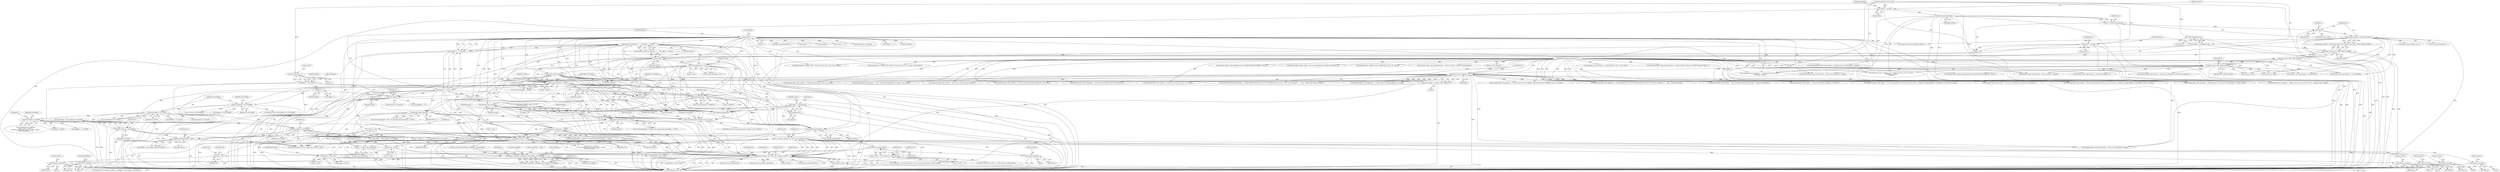 digraph "0_atheme_c597156adc60a45b5f827793cd420945f47bc03b_1@API" {
"1000672" [label="(Call,ca = chanacs_open(mc, mt, NULL, true, entity(si->smu)))"];
"1000674" [label="(Call,chanacs_open(mc, mt, NULL, true, entity(si->smu)))"];
"1000588" [label="(Call,get_template_flags(mc, flagstr))"];
"1000527" [label="(Call,allow_flags(mc, restrictflags))"];
"1000468" [label="(Call,chanacs_source_flags(mc, si))"];
"1000171" [label="(Call,metadata_find(mc, \"private:close:closer\"))"];
"1000159" [label="(Call,!mc)"];
"1000154" [label="(Call,mc = mychan_find(channel))"];
"1000156" [label="(Call,mychan_find(channel))"];
"1000114" [label="(Call,*channel = parv[0])"];
"1000109" [label="(MethodParameterIn,char *parv[])"];
"1000177" [label="(Call,has_priv(si, PRIV_CHAN_AUSPEX))"];
"1000107" [label="(MethodParameterIn,sourceinfo_t *si)"];
"1000488" [label="(Call,restrictflags & CA_AKICK)"];
"1000482" [label="(Call,restrictflags & CA_FLAGS)"];
"1000472" [label="(Call,restrictflags & CA_FOUNDER)"];
"1000466" [label="(Call,restrictflags = chanacs_source_flags(mc, si))"];
"1000533" [label="(Call,allow_flags(mc, restrictflags))"];
"1000367" [label="(Call,!flagstr)"];
"1000127" [label="(Call,*flagstr = parv[2])"];
"1000332" [label="(Call,flagstr = strchr(parv[2], ' '))"];
"1000334" [label="(Call,strchr(parv[2], ' '))"];
"1000200" [label="(Call,flagstr == NULL)"];
"1000343" [label="(Call,flagstr++)"];
"1000652" [label="(Call,mt = myentity_find_ext(target))"];
"1000654" [label="(Call,myentity_find_ext(target))"];
"1000647" [label="(Call,validhostmask(target))"];
"1000247" [label="(Call,strcasecmp(target, \"CLEAR\"))"];
"1000226" [label="(Call,strcasecmp(target, \"LIST\"))"];
"1000190" [label="(Call,!target)"];
"1000120" [label="(Call,*target = sstrdup(parv[1]))"];
"1000122" [label="(Call,sstrdup(parv[1]))"];
"1000174" [label="(Call,target || !has_priv(si, PRIV_CHAN_AUSPEX))"];
"1000176" [label="(Call,!has_priv(si, PRIV_CHAN_AUSPEX))"];
"1000192" [label="(Call,target && target[0] == '+' && flagstr == NULL)"];
"1000195" [label="(Call,target[0] == '+')"];
"1000194" [label="(Call,target[0] == '+' && flagstr == NULL)"];
"1000230" [label="(Call,myentity_find_ext(target))"];
"1000310" [label="(Call,myentity_find_ext(target))"];
"1000306" [label="(Call,strcasecmp(target, \"MODIFY\"))"];
"1000251" [label="(Call,myentity_find_ext(target))"];
"1000517" [label="(Call,irccasecmp(target, entity(si->smu)->name))"];
"1000498" [label="(Call,irccasecmp(target, entity(si->smu)->name))"];
"1000346" [label="(Call,target = strdup(parv[2]))"];
"1000348" [label="(Call,strdup(parv[2]))"];
"1000309" [label="(Call,myentity_find_ext(target) == NULL)"];
"1000250" [label="(Call,myentity_find_ext(target) == NULL)"];
"1000229" [label="(Call,myentity_find_ext(target) == NULL)"];
"1000492" [label="(Call,si->smu == NULL)"];
"1000355" [label="(Call,!si->smu)"];
"1000679" [label="(Call,entity(si->smu))"];
"1000520" [label="(Call,entity(si->smu))"];
"1000501" [label="(Call,entity(si->smu))"];
"1000755" [label="(Call,chanacs_close(ca))"];
"1000771" [label="(Call,chanacs_close(ca))"];
"1000787" [label="(Call,chanacs_close(ca))"];
"1000840" [label="(Call,chanacs_close(ca))"];
"1000850" [label="(Call,chanacs_is_table_full(ca))"];
"1000844" [label="(Call,ca->level == 0 && chanacs_is_table_full(ca))"];
"1000861" [label="(Call,chanacs_close(ca))"];
"1000864" [label="(Call,req.ca = ca)"];
"1000878" [label="(Call,chanacs_modify(ca, &addflags, &removeflags, restrictflags))"];
"1000877" [label="(Call,!chanacs_modify(ca, &addflags, &removeflags, restrictflags))"];
"1000900" [label="(Call,chanacs_close(ca))"];
"1000913" [label="(Call,chanacs_close(ca))"];
"1000292" [label="(Call,command_success_nodata(si, _(\"Cleared flags in \2%s\2.\"), mc->name))"];
"1000326" [label="(Call,command_fail(si, fault_needmoreparams, _(\"Syntax: FLAGS <#channel> MODIFY [target] <flags>\")))"];
"1000467" [label="(Identifier,restrictflags)"];
"1000717" [label="(Call,mychan_num_founders(mc))"];
"1000128" [label="(Identifier,flagstr)"];
"1000349" [label="(Call,parv[2])"];
"1000862" [label="(Identifier,ca)"];
"1000646" [label="(Call,!validhostmask(target))"];
"1000930" [label="(Call,chanacs_open(mc, NULL, target, true, entity(si->smu)))"];
"1000741" [label="(Call,mychan_num_founders(mc))"];
"1000314" [label="(Call,free(target))"];
"1000311" [label="(Identifier,target)"];
"1000866" [label="(Identifier,req)"];
"1000232" [label="(Identifier,NULL)"];
"1000487" [label="(Call,restrictflags & CA_AKICK ||\n\t\t\t\t\t\tsi->smu == NULL ||\n\t\t\t\t\t\tirccasecmp(target, entity(si->smu)->name) ||\n\t\t\t\t\t\tstrcmp(flagstr, \"-*\"))"];
"1000652" [label="(Call,mt = myentity_find_ext(target))"];
"1000877" [label="(Call,!chanacs_modify(ca, &addflags, &removeflags, restrictflags))"];
"1000498" [label="(Call,irccasecmp(target, entity(si->smu)->name))"];
"1000505" [label="(FieldIdentifier,name)"];
"1000181" [label="(Call,command_fail(si, fault_noprivs, _(\"\2%s\2 is closed.\"), channel))"];
"1000156" [label="(Call,mychan_find(channel))"];
"1000468" [label="(Call,chanacs_source_flags(mc, si))"];
"1000494" [label="(Identifier,si)"];
"1000861" [label="(Call,chanacs_close(ca))"];
"1000747" [label="(Call,command_fail(si, fault_noprivs, _(\"Only %d founders allowed per channel.\"), chansvs.maxfounders))"];
"1000346" [label="(Call,target = strdup(parv[2]))"];
"1000664" [label="(Call,free(target))"];
"1000441" [label="(Call,command_success_string(si, str1, _(\"Flags for \2%s\2 in \2%s\2 are \2%s\2.\"),\n\t\t\t\t\t\ttarget, channel,\n\t\t\t\t\t\tstr1))"];
"1000211" [label="(Call,flags_to_bitmask(target, 0))"];
"1000178" [label="(Identifier,si)"];
"1000678" [label="(Identifier,true)"];
"1000344" [label="(Identifier,flagstr)"];
"1000162" [label="(Call,command_fail(si, fault_nosuch_target, _(\"Channel \2%s\2 is not registered.\"), channel))"];
"1000843" [label="(ControlStructure,if (ca->level == 0 && chanacs_is_table_full(ca)))"];
"1000304" [label="(Call,!strcasecmp(target, \"MODIFY\") && myentity_find_ext(target) == NULL)"];
"1000905" [label="(Identifier,req)"];
"1000470" [label="(Identifier,si)"];
"1000850" [label="(Call,chanacs_is_table_full(ca))"];
"1000982" [label="(Call,command_fail(si, fault_noprivs, _(\"You are not allowed to set \2%s\2 on \2%s\2 in \2%s\2.\"), bitmask_to_flags2(addflags, removeflags), target, mc->name))"];
"1000228" [label="(Literal,\"LIST\")"];
"1000116" [label="(Call,parv[0])"];
"1000195" [label="(Call,target[0] == '+')"];
"1000762" [label="(Block,)"];
"1000154" [label="(Call,mc = mychan_find(channel))"];
"1000115" [label="(Identifier,channel)"];
"1000533" [label="(Call,allow_flags(mc, restrictflags))"];
"1000179" [label="(Identifier,PRIV_CHAN_AUSPEX)"];
"1000176" [label="(Call,!has_priv(si, PRIV_CHAN_AUSPEX))"];
"1000306" [label="(Call,strcasecmp(target, \"MODIFY\"))"];
"1000510" [label="(Call,command_fail(si, fault_noprivs, _(\"You are not authorized to execute this command.\")))"];
"1000170" [label="(Call,metadata_find(mc, \"private:close:closer\") && (target || !has_priv(si, PRIV_CHAN_AUSPEX)))"];
"1000114" [label="(Call,*channel = parv[0])"];
"1000313" [label="(Block,)"];
"1000647" [label="(Call,validhostmask(target))"];
"1001012" [label="(Identifier,addflags)"];
"1000234" [label="(Call,do_list(si, mc, 0))"];
"1000356" [label="(Call,si->smu)"];
"1000395" [label="(Call,chanacs_find_host_literal(mc, target, 0))"];
"1000484" [label="(Identifier,CA_FLAGS)"];
"1000887" [label="(Identifier,si)"];
"1000675" [label="(Identifier,mc)"];
"1000379" [label="(Call,chanacs_source_has_flag(mc, si, CA_ACLVIEW))"];
"1000352" [label="(Block,)"];
"1000123" [label="(Call,parv[1])"];
"1000227" [label="(Identifier,target)"];
"1000685" [label="(Call,ca->level & CA_FOUNDER)"];
"1000772" [label="(Identifier,ca)"];
"1000755" [label="(Call,chanacs_close(ca))"];
"1000922" [label="(Call,command_fail(si, fault_badparams, _(\"You may not set founder status on a hostmask.\")))"];
"1000321" [label="(Call,command_fail(si, fault_needmoreparams, STR_INSUFFICIENT_PARAMS, \"FLAGS\"))"];
"1000247" [label="(Call,strcasecmp(target, \"CLEAR\"))"];
"1000649" [label="(Block,)"];
"1000473" [label="(Identifier,restrictflags)"];
"1000334" [label="(Call,strchr(parv[2], ' '))"];
"1000335" [label="(Call,parv[2])"];
"1000177" [label="(Call,has_priv(si, PRIV_CHAN_AUSPEX))"];
"1000367" [label="(Call,!flagstr)"];
"1000143" [label="(Call,command_fail(si, fault_needmoreparams, STR_INSUFFICIENT_PARAMS, \"FLAGS\"))"];
"1000603" [label="(Call,*target == '-')"];
"1000252" [label="(Identifier,target)"];
"1000215" [label="(Call,do_list(si, mc, flags))"];
"1001036" [label="(Call,logcommand(si, CMDLOG_SET, \"FLAGS: \2%s\2 \2%s\2 \2%s\2\", mc->name, target, flagstr))"];
"1000483" [label="(Identifier,restrictflags)"];
"1000496" [label="(Identifier,NULL)"];
"1000760" [label="(Call,myentity_can_register_channel(mt))"];
"1000653" [label="(Identifier,mt)"];
"1000109" [label="(MethodParameterIn,char *parv[])"];
"1000171" [label="(Call,metadata_find(mc, \"private:close:closer\"))"];
"1000527" [label="(Call,allow_flags(mc, restrictflags))"];
"1000248" [label="(Identifier,target)"];
"1000189" [label="(Call,!target || (target && target[0] == '+' && flagstr == NULL))"];
"1000251" [label="(Call,myentity_find_ext(target))"];
"1000340" [label="(Identifier,flagstr)"];
"1000120" [label="(Call,*target = sstrdup(parv[1]))"];
"1000520" [label="(Call,entity(si->smu))"];
"1000787" [label="(Call,chanacs_close(ca))"];
"1000457" [label="(Call,logcommand(si, CMDLOG_GET, \"FLAGS: \2%s\2 on \2%s\2\", mc->name, target))"];
"1000672" [label="(Call,ca = chanacs_open(mc, mt, NULL, true, entity(si->smu)))"];
"1000309" [label="(Call,myentity_find_ext(target) == NULL)"];
"1000160" [label="(Identifier,mc)"];
"1001052" [label="(Call,free(target))"];
"1000492" [label="(Call,si->smu == NULL)"];
"1000918" [label="(Call,addflags & CA_FOUNDER)"];
"1000200" [label="(Call,flagstr == NULL)"];
"1000488" [label="(Call,restrictflags & CA_AKICK)"];
"1000264" [label="(Call,command_fail(si, fault_noprivs, \"You are not authorized to perform this operation.\"))"];
"1000308" [label="(Literal,\"MODIFY\")"];
"1000245" [label="(Call,!strcasecmp(target, \"CLEAR\") && myentity_find_ext(target) == NULL)"];
"1000375" [label="(Identifier,mc)"];
"1000853" [label="(Call,command_fail(si, fault_toomany, _(\"Channel %s access list is full.\"), mc->name))"];
"1000876" [label="(ControlStructure,if (!chanacs_modify(ca, &addflags, &removeflags, restrictflags)))"];
"1000489" [label="(Identifier,restrictflags)"];
"1000588" [label="(Call,get_template_flags(mc, flagstr))"];
"1000852" [label="(Block,)"];
"1000863" [label="(Return,return;)"];
"1000226" [label="(Call,strcasecmp(target, \"LIST\"))"];
"1000343" [label="(Call,flagstr++)"];
"1000192" [label="(Call,target && target[0] == '+' && flagstr == NULL)"];
"1000231" [label="(Identifier,target)"];
"1000361" [label="(Identifier,si)"];
"1000778" [label="(Block,)"];
"1000607" [label="(Call,*target == '=')"];
"1000405" [label="(Call,myentity_find_ext(target))"];
"1000310" [label="(Call,myentity_find_ext(target))"];
"1000521" [label="(Call,si->smu)"];
"1000854" [label="(Identifier,si)"];
"1000425" [label="(Call,chanacs_find_literal(mc, mt, 0))"];
"1000789" [label="(Return,return;)"];
"1000914" [label="(Identifier,ca)"];
"1000285" [label="(Call,logcommand(si, CMDLOG_DO, \"CLEAR:FLAGS: \2%s\2\", mc->name))"];
"1000677" [label="(Identifier,NULL)"];
"1000648" [label="(Identifier,target)"];
"1000348" [label="(Call,strdup(parv[2]))"];
"1000482" [label="(Call,restrictflags & CA_FLAGS)"];
"1000497" [label="(Call,irccasecmp(target, entity(si->smu)->name) ||\n\t\t\t\t\t\tstrcmp(flagstr, \"-*\"))"];
"1000779" [label="(Call,command_fail(si, fault_toomany, _(\"\2%s\2 cannot take foundership of a channel.\"), mt->name))"];
"1000250" [label="(Call,myentity_find_ext(target) == NULL)"];
"1000721" [label="(Call,command_fail(si, fault_noprivs, _(\"You may not remove the last founder.\")))"];
"1000175" [label="(Identifier,target)"];
"1000224" [label="(Call,!strcasecmp(target, \"LIST\") && myentity_find_ext(target) == NULL)"];
"1000845" [label="(Call,ca->level == 0)"];
"1000901" [label="(Identifier,ca)"];
"1000586" [label="(Call,addflags = get_template_flags(mc, flagstr))"];
"1000771" [label="(Call,chanacs_close(ca))"];
"1000490" [label="(Identifier,CA_AKICK)"];
"1000491" [label="(Call,si->smu == NULL ||\n\t\t\t\t\t\tirccasecmp(target, entity(si->smu)->name) ||\n\t\t\t\t\t\tstrcmp(flagstr, \"-*\"))"];
"1000763" [label="(Call,command_fail(si, fault_toomany, _(\"\2%s\2 has too many channels registered.\"), mt->name))"];
"1000122" [label="(Call,sstrdup(parv[1]))"];
"1000475" [label="(Call,restrictflags = ca_all)"];
"1000813" [label="(Call,addflags != CA_AKICK)"];
"1000366" [label="(ControlStructure,if (!flagstr))"];
"1000360" [label="(Call,command_fail(si, fault_noprivs, _(\"You are not logged in.\")))"];
"1000531" [label="(Call,restrictflags |= allow_flags(mc, restrictflags))"];
"1000517" [label="(Call,irccasecmp(target, entity(si->smu)->name))"];
"1000249" [label="(Literal,\"CLEAR\")"];
"1000840" [label="(Call,chanacs_close(ca))"];
"1000155" [label="(Identifier,mc)"];
"1000157" [label="(Identifier,channel)"];
"1000529" [label="(Identifier,restrictflags)"];
"1000110" [label="(Block,)"];
"1000880" [label="(Call,&addflags)"];
"1000949" [label="(Call,command_fail(si, fault_toomany, _(\"Channel %s access list is full.\"), mc->name))"];
"1000535" [label="(Identifier,restrictflags)"];
"1000190" [label="(Call,!target)"];
"1000474" [label="(Identifier,CA_FOUNDER)"];
"1000305" [label="(Call,!strcasecmp(target, \"MODIFY\"))"];
"1000902" [label="(Return,return;)"];
"1000148" [label="(Call,command_fail(si, fault_needmoreparams, _(\"Syntax: FLAGS <channel> [target] [flags]\")))"];
"1001045" [label="(Call,verbose(mc, \"\2%s\2 set flags \2%s\2 on \2%s\2\", get_source_name(si), flagstr, target))"];
"1000354" [label="(ControlStructure,if (!si->smu))"];
"1000795" [label="(Call,addflags |= CA_FLAGS)"];
"1000230" [label="(Call,myentity_find_ext(target))"];
"1000611" [label="(Call,command_fail(si, fault_badparams, _(\"Usage: FLAGS %s [target] [flags]\"), mc->name))"];
"1000107" [label="(MethodParameterIn,sourceinfo_t *si)"];
"1000567" [label="(Call,command_fail(si, fault_badparams, _(\"No valid flags given, use /%s%s HELP FLAGS for a list\"), ircd->uses_rcommand ? \"\" : \"msg \", chansvs.me->disp))"];
"1000841" [label="(Identifier,ca)"];
"1000127" [label="(Call,*flagstr = parv[2])"];
"1000699" [label="(Call,command_fail(si, fault_noprivs, _(\"You may not remove a founder's +f access.\")))"];
"1000532" [label="(Identifier,restrictflags)"];
"1000885" [label="(Block,)"];
"1000476" [label="(Identifier,restrictflags)"];
"1000655" [label="(Identifier,target)"];
"1000864" [label="(Call,req.ca = ca)"];
"1000773" [label="(Return,return;)"];
"1000679" [label="(Call,entity(si->smu))"];
"1001048" [label="(Call,get_source_name(si))"];
"1000347" [label="(Identifier,target)"];
"1000253" [label="(Identifier,NULL)"];
"1000338" [label="(Literal,' ')"];
"1000507" [label="(Identifier,flagstr)"];
"1000757" [label="(Return,return;)"];
"1000525" [label="(Call,restrictflags = allow_flags(mc, restrictflags))"];
"1000368" [label="(Identifier,flagstr)"];
"1000408" [label="(Call,command_fail(si, fault_nosuch_target, _(\"\2%s\2 is not registered.\"), target))"];
"1000174" [label="(Call,target || !has_priv(si, PRIV_CHAN_AUSPEX))"];
"1001054" [label="(MethodReturn,static void)"];
"1000516" [label="(ControlStructure,if (irccasecmp(target, entity(si->smu)->name)))"];
"1000524" [label="(FieldIdentifier,name)"];
"1000657" [label="(Call,command_fail(si, fault_nosuch_target, _(\"\2%s\2 is not registered.\"), target))"];
"1000259" [label="(Call,chanacs_source_has_flag(mc, si, CA_FOUNDER))"];
"1000158" [label="(ControlStructure,if (!mc))"];
"1000208" [label="(Call,target != NULL)"];
"1000886" [label="(Call,command_fail(si, fault_noprivs, _(\"You are not allowed to set \2%s\2 on \2%s\2 in \2%s\2.\"), bitmask_to_flags2(addflags, removeflags), mt->name, mc->name))"];
"1000865" [label="(Call,req.ca)"];
"1000121" [label="(Identifier,target)"];
"1000384" [label="(Call,command_fail(si, fault_noprivs, _(\"You are not authorized to execute this command.\")))"];
"1000342" [label="(Call,*flagstr++)"];
"1000519" [label="(Call,entity(si->smu)->name)"];
"1000680" [label="(Call,si->smu)"];
"1000756" [label="(Identifier,ca)"];
"1000481" [label="(Call,!(restrictflags & CA_FLAGS))"];
"1000674" [label="(Call,chanacs_open(mc, mt, NULL, true, entity(si->smu)))"];
"1000307" [label="(Identifier,target)"];
"1000913" [label="(Call,chanacs_close(ca))"];
"1000691" [label="(Call,removeflags & CA_FLAGS)"];
"1000196" [label="(Call,target[0])"];
"1000355" [label="(Call,!si->smu)"];
"1000842" [label="(Return,return;)"];
"1000526" [label="(Identifier,restrictflags)"];
"1000500" [label="(Call,entity(si->smu)->name)"];
"1000246" [label="(Call,!strcasecmp(target, \"CLEAR\"))"];
"1000191" [label="(Identifier,target)"];
"1000552" [label="(Call,flags_make_bitmasks(flagstr, &addflags, &removeflags))"];
"1000803" [label="(Call,isuser(mt))"];
"1000194" [label="(Call,target[0] == '+' && flagstr == NULL)"];
"1000900" [label="(Call,chanacs_close(ca))"];
"1000332" [label="(Call,flagstr = strchr(parv[2], ' '))"];
"1000868" [label="(Identifier,ca)"];
"1000225" [label="(Call,!strcasecmp(target, \"LIST\"))"];
"1000518" [label="(Identifier,target)"];
"1000499" [label="(Identifier,target)"];
"1000502" [label="(Call,si->smu)"];
"1000140" [label="(Identifier,parc)"];
"1000851" [label="(Identifier,ca)"];
"1000466" [label="(Call,restrictflags = chanacs_source_flags(mc, si))"];
"1000871" [label="(Identifier,req)"];
"1000471" [label="(ControlStructure,if (restrictflags & CA_FOUNDER))"];
"1000884" [label="(Identifier,restrictflags)"];
"1001029" [label="(Call,command_success_nodata(si, _(\"Flags \2%s\2 were set on \2%s\2 in \2%s\2.\"), flagstr, target, channel))"];
"1000589" [label="(Identifier,mc)"];
"1000879" [label="(Identifier,ca)"];
"1000391" [label="(Call,validhostmask(target))"];
"1000312" [label="(Identifier,NULL)"];
"1000501" [label="(Call,entity(si->smu))"];
"1000935" [label="(Call,entity(si->smu))"];
"1000129" [label="(Call,parv[2])"];
"1000229" [label="(Call,myentity_find_ext(target) == NULL)"];
"1000472" [label="(Call,restrictflags & CA_FOUNDER)"];
"1000878" [label="(Call,chanacs_modify(ca, &addflags, &removeflags, restrictflags))"];
"1000159" [label="(Call,!mc)"];
"1000506" [label="(Call,strcmp(flagstr, \"-*\"))"];
"1000255" [label="(Call,free(target))"];
"1000163" [label="(Identifier,si)"];
"1000882" [label="(Call,&removeflags)"];
"1000676" [label="(Identifier,mt)"];
"1000202" [label="(Identifier,NULL)"];
"1001016" [label="(Call,command_fail(si, fault_nochange, _(\"Channel access to \2%s\2 for \2%s\2 unchanged.\"), channel, target))"];
"1000831" [label="(Block,)"];
"1000493" [label="(Call,si->smu)"];
"1000528" [label="(Identifier,mc)"];
"1000620" [label="(Call,command_fail(si, fault_badparams, _(\"Invalid template name given, use /%s%s TEMPLATE %s for a list\"), ircd->uses_rcommand ? \"\" : \"msg \", chansvs.me->disp, mc->name))"];
"1000201" [label="(Identifier,flagstr)"];
"1000450" [label="(Call,command_success_string(si, \"\", _(\"No flags for \2%s\2 in \2%s\2.\"),\n\t\t\t\t\t\ttarget, channel))"];
"1000654" [label="(Call,myentity_find_ext(target))"];
"1000430" [label="(Call,ca != NULL)"];
"1000238" [label="(Call,free(target))"];
"1000746" [label="(Block,)"];
"1000598" [label="(Call,*target == '+')"];
"1000788" [label="(Identifier,ca)"];
"1000469" [label="(Identifier,mc)"];
"1000357" [label="(Identifier,si)"];
"1000832" [label="(Call,command_fail(si, fault_noprivs, _(\"\2%s\2 does not wish to be added to channel access lists (NEVEROP set).\"), mt->name))"];
"1000173" [label="(Literal,\"private:close:closer\")"];
"1000673" [label="(Identifier,ca)"];
"1000333" [label="(Identifier,flagstr)"];
"1000651" [label="(Call,!(mt = myentity_find_ext(target)))"];
"1000415" [label="(Call,free(target))"];
"1000172" [label="(Identifier,mc)"];
"1000844" [label="(Call,ca->level == 0 && chanacs_is_table_full(ca))"];
"1000199" [label="(Literal,'+')"];
"1000534" [label="(Identifier,mc)"];
"1000193" [label="(Identifier,target)"];
"1000590" [label="(Identifier,flagstr)"];
"1000687" [label="(Identifier,ca)"];
"1000672" -> "1000649"  [label="AST: "];
"1000672" -> "1000674"  [label="CFG: "];
"1000673" -> "1000672"  [label="AST: "];
"1000674" -> "1000672"  [label="AST: "];
"1000687" -> "1000672"  [label="CFG: "];
"1000672" -> "1001054"  [label="DDG: "];
"1000672" -> "1001054"  [label="DDG: "];
"1000674" -> "1000672"  [label="DDG: "];
"1000674" -> "1000672"  [label="DDG: "];
"1000674" -> "1000672"  [label="DDG: "];
"1000674" -> "1000672"  [label="DDG: "];
"1000674" -> "1000672"  [label="DDG: "];
"1000672" -> "1000755"  [label="DDG: "];
"1000672" -> "1000771"  [label="DDG: "];
"1000672" -> "1000787"  [label="DDG: "];
"1000672" -> "1000840"  [label="DDG: "];
"1000672" -> "1000850"  [label="DDG: "];
"1000672" -> "1000861"  [label="DDG: "];
"1000672" -> "1000864"  [label="DDG: "];
"1000672" -> "1000878"  [label="DDG: "];
"1000674" -> "1000679"  [label="CFG: "];
"1000675" -> "1000674"  [label="AST: "];
"1000676" -> "1000674"  [label="AST: "];
"1000677" -> "1000674"  [label="AST: "];
"1000678" -> "1000674"  [label="AST: "];
"1000679" -> "1000674"  [label="AST: "];
"1000674" -> "1001054"  [label="DDG: "];
"1000674" -> "1001054"  [label="DDG: "];
"1000674" -> "1001054"  [label="DDG: "];
"1000674" -> "1001054"  [label="DDG: "];
"1000674" -> "1001054"  [label="DDG: "];
"1000588" -> "1000674"  [label="DDG: "];
"1000527" -> "1000674"  [label="DDG: "];
"1000468" -> "1000674"  [label="DDG: "];
"1000533" -> "1000674"  [label="DDG: "];
"1000652" -> "1000674"  [label="DDG: "];
"1000309" -> "1000674"  [label="DDG: "];
"1000229" -> "1000674"  [label="DDG: "];
"1000200" -> "1000674"  [label="DDG: "];
"1000250" -> "1000674"  [label="DDG: "];
"1000492" -> "1000674"  [label="DDG: "];
"1000679" -> "1000674"  [label="DDG: "];
"1000674" -> "1000717"  [label="DDG: "];
"1000674" -> "1000741"  [label="DDG: "];
"1000674" -> "1000760"  [label="DDG: "];
"1000674" -> "1000803"  [label="DDG: "];
"1000674" -> "1001045"  [label="DDG: "];
"1000588" -> "1000586"  [label="AST: "];
"1000588" -> "1000590"  [label="CFG: "];
"1000589" -> "1000588"  [label="AST: "];
"1000590" -> "1000588"  [label="AST: "];
"1000586" -> "1000588"  [label="CFG: "];
"1000588" -> "1001054"  [label="DDG: "];
"1000588" -> "1001054"  [label="DDG: "];
"1000588" -> "1000586"  [label="DDG: "];
"1000588" -> "1000586"  [label="DDG: "];
"1000527" -> "1000588"  [label="DDG: "];
"1000468" -> "1000588"  [label="DDG: "];
"1000533" -> "1000588"  [label="DDG: "];
"1000367" -> "1000588"  [label="DDG: "];
"1000588" -> "1000930"  [label="DDG: "];
"1000527" -> "1000525"  [label="AST: "];
"1000527" -> "1000529"  [label="CFG: "];
"1000528" -> "1000527"  [label="AST: "];
"1000529" -> "1000527"  [label="AST: "];
"1000525" -> "1000527"  [label="CFG: "];
"1000527" -> "1001054"  [label="DDG: "];
"1000527" -> "1000525"  [label="DDG: "];
"1000527" -> "1000525"  [label="DDG: "];
"1000468" -> "1000527"  [label="DDG: "];
"1000488" -> "1000527"  [label="DDG: "];
"1000482" -> "1000527"  [label="DDG: "];
"1000527" -> "1000930"  [label="DDG: "];
"1000468" -> "1000466"  [label="AST: "];
"1000468" -> "1000470"  [label="CFG: "];
"1000469" -> "1000468"  [label="AST: "];
"1000470" -> "1000468"  [label="AST: "];
"1000466" -> "1000468"  [label="CFG: "];
"1000468" -> "1001054"  [label="DDG: "];
"1000468" -> "1000466"  [label="DDG: "];
"1000468" -> "1000466"  [label="DDG: "];
"1000171" -> "1000468"  [label="DDG: "];
"1000177" -> "1000468"  [label="DDG: "];
"1000107" -> "1000468"  [label="DDG: "];
"1000468" -> "1000510"  [label="DDG: "];
"1000468" -> "1000533"  [label="DDG: "];
"1000468" -> "1000567"  [label="DDG: "];
"1000468" -> "1000611"  [label="DDG: "];
"1000468" -> "1000620"  [label="DDG: "];
"1000468" -> "1000657"  [label="DDG: "];
"1000468" -> "1000699"  [label="DDG: "];
"1000468" -> "1000721"  [label="DDG: "];
"1000468" -> "1000747"  [label="DDG: "];
"1000468" -> "1000763"  [label="DDG: "];
"1000468" -> "1000779"  [label="DDG: "];
"1000468" -> "1000832"  [label="DDG: "];
"1000468" -> "1000853"  [label="DDG: "];
"1000468" -> "1000886"  [label="DDG: "];
"1000468" -> "1000922"  [label="DDG: "];
"1000468" -> "1000930"  [label="DDG: "];
"1000468" -> "1000949"  [label="DDG: "];
"1000468" -> "1000982"  [label="DDG: "];
"1000468" -> "1001016"  [label="DDG: "];
"1000468" -> "1001029"  [label="DDG: "];
"1000171" -> "1000170"  [label="AST: "];
"1000171" -> "1000173"  [label="CFG: "];
"1000172" -> "1000171"  [label="AST: "];
"1000173" -> "1000171"  [label="AST: "];
"1000175" -> "1000171"  [label="CFG: "];
"1000170" -> "1000171"  [label="CFG: "];
"1000171" -> "1001054"  [label="DDG: "];
"1000171" -> "1000170"  [label="DDG: "];
"1000171" -> "1000170"  [label="DDG: "];
"1000159" -> "1000171"  [label="DDG: "];
"1000171" -> "1000215"  [label="DDG: "];
"1000171" -> "1000234"  [label="DDG: "];
"1000171" -> "1000259"  [label="DDG: "];
"1000171" -> "1000379"  [label="DDG: "];
"1000171" -> "1000395"  [label="DDG: "];
"1000171" -> "1000425"  [label="DDG: "];
"1000159" -> "1000158"  [label="AST: "];
"1000159" -> "1000160"  [label="CFG: "];
"1000160" -> "1000159"  [label="AST: "];
"1000163" -> "1000159"  [label="CFG: "];
"1000172" -> "1000159"  [label="CFG: "];
"1000159" -> "1001054"  [label="DDG: "];
"1000159" -> "1001054"  [label="DDG: "];
"1000154" -> "1000159"  [label="DDG: "];
"1000154" -> "1000110"  [label="AST: "];
"1000154" -> "1000156"  [label="CFG: "];
"1000155" -> "1000154"  [label="AST: "];
"1000156" -> "1000154"  [label="AST: "];
"1000160" -> "1000154"  [label="CFG: "];
"1000154" -> "1001054"  [label="DDG: "];
"1000156" -> "1000154"  [label="DDG: "];
"1000156" -> "1000157"  [label="CFG: "];
"1000157" -> "1000156"  [label="AST: "];
"1000156" -> "1001054"  [label="DDG: "];
"1000114" -> "1000156"  [label="DDG: "];
"1000156" -> "1000162"  [label="DDG: "];
"1000156" -> "1000181"  [label="DDG: "];
"1000156" -> "1000441"  [label="DDG: "];
"1000156" -> "1000450"  [label="DDG: "];
"1000156" -> "1001016"  [label="DDG: "];
"1000156" -> "1001029"  [label="DDG: "];
"1000114" -> "1000110"  [label="AST: "];
"1000114" -> "1000116"  [label="CFG: "];
"1000115" -> "1000114"  [label="AST: "];
"1000116" -> "1000114"  [label="AST: "];
"1000121" -> "1000114"  [label="CFG: "];
"1000114" -> "1001054"  [label="DDG: "];
"1000114" -> "1001054"  [label="DDG: "];
"1000109" -> "1000114"  [label="DDG: "];
"1000109" -> "1000106"  [label="AST: "];
"1000109" -> "1001054"  [label="DDG: "];
"1000109" -> "1000122"  [label="DDG: "];
"1000109" -> "1000127"  [label="DDG: "];
"1000109" -> "1000334"  [label="DDG: "];
"1000109" -> "1000348"  [label="DDG: "];
"1000177" -> "1000176"  [label="AST: "];
"1000177" -> "1000179"  [label="CFG: "];
"1000178" -> "1000177"  [label="AST: "];
"1000179" -> "1000177"  [label="AST: "];
"1000176" -> "1000177"  [label="CFG: "];
"1000177" -> "1001054"  [label="DDG: "];
"1000177" -> "1000176"  [label="DDG: "];
"1000177" -> "1000176"  [label="DDG: "];
"1000107" -> "1000177"  [label="DDG: "];
"1000177" -> "1000181"  [label="DDG: "];
"1000177" -> "1000215"  [label="DDG: "];
"1000177" -> "1000234"  [label="DDG: "];
"1000177" -> "1000259"  [label="DDG: "];
"1000177" -> "1000321"  [label="DDG: "];
"1000177" -> "1000360"  [label="DDG: "];
"1000177" -> "1000379"  [label="DDG: "];
"1000177" -> "1000384"  [label="DDG: "];
"1000177" -> "1000408"  [label="DDG: "];
"1000177" -> "1000441"  [label="DDG: "];
"1000177" -> "1000450"  [label="DDG: "];
"1000107" -> "1000106"  [label="AST: "];
"1000107" -> "1001054"  [label="DDG: "];
"1000107" -> "1000143"  [label="DDG: "];
"1000107" -> "1000148"  [label="DDG: "];
"1000107" -> "1000162"  [label="DDG: "];
"1000107" -> "1000181"  [label="DDG: "];
"1000107" -> "1000215"  [label="DDG: "];
"1000107" -> "1000234"  [label="DDG: "];
"1000107" -> "1000259"  [label="DDG: "];
"1000107" -> "1000264"  [label="DDG: "];
"1000107" -> "1000285"  [label="DDG: "];
"1000107" -> "1000292"  [label="DDG: "];
"1000107" -> "1000321"  [label="DDG: "];
"1000107" -> "1000326"  [label="DDG: "];
"1000107" -> "1000360"  [label="DDG: "];
"1000107" -> "1000379"  [label="DDG: "];
"1000107" -> "1000384"  [label="DDG: "];
"1000107" -> "1000408"  [label="DDG: "];
"1000107" -> "1000441"  [label="DDG: "];
"1000107" -> "1000450"  [label="DDG: "];
"1000107" -> "1000457"  [label="DDG: "];
"1000107" -> "1000510"  [label="DDG: "];
"1000107" -> "1000567"  [label="DDG: "];
"1000107" -> "1000611"  [label="DDG: "];
"1000107" -> "1000620"  [label="DDG: "];
"1000107" -> "1000657"  [label="DDG: "];
"1000107" -> "1000699"  [label="DDG: "];
"1000107" -> "1000721"  [label="DDG: "];
"1000107" -> "1000747"  [label="DDG: "];
"1000107" -> "1000763"  [label="DDG: "];
"1000107" -> "1000779"  [label="DDG: "];
"1000107" -> "1000832"  [label="DDG: "];
"1000107" -> "1000853"  [label="DDG: "];
"1000107" -> "1000886"  [label="DDG: "];
"1000107" -> "1000922"  [label="DDG: "];
"1000107" -> "1000949"  [label="DDG: "];
"1000107" -> "1000982"  [label="DDG: "];
"1000107" -> "1001016"  [label="DDG: "];
"1000107" -> "1001029"  [label="DDG: "];
"1000107" -> "1001036"  [label="DDG: "];
"1000107" -> "1001048"  [label="DDG: "];
"1000488" -> "1000487"  [label="AST: "];
"1000488" -> "1000490"  [label="CFG: "];
"1000489" -> "1000488"  [label="AST: "];
"1000490" -> "1000488"  [label="AST: "];
"1000494" -> "1000488"  [label="CFG: "];
"1000487" -> "1000488"  [label="CFG: "];
"1000488" -> "1001054"  [label="DDG: "];
"1000488" -> "1001054"  [label="DDG: "];
"1000488" -> "1000487"  [label="DDG: "];
"1000488" -> "1000487"  [label="DDG: "];
"1000482" -> "1000488"  [label="DDG: "];
"1000488" -> "1000533"  [label="DDG: "];
"1000488" -> "1000813"  [label="DDG: "];
"1000482" -> "1000481"  [label="AST: "];
"1000482" -> "1000484"  [label="CFG: "];
"1000483" -> "1000482"  [label="AST: "];
"1000484" -> "1000482"  [label="AST: "];
"1000481" -> "1000482"  [label="CFG: "];
"1000482" -> "1001054"  [label="DDG: "];
"1000482" -> "1000481"  [label="DDG: "];
"1000482" -> "1000481"  [label="DDG: "];
"1000472" -> "1000482"  [label="DDG: "];
"1000482" -> "1000533"  [label="DDG: "];
"1000482" -> "1000691"  [label="DDG: "];
"1000482" -> "1000795"  [label="DDG: "];
"1000472" -> "1000471"  [label="AST: "];
"1000472" -> "1000474"  [label="CFG: "];
"1000473" -> "1000472"  [label="AST: "];
"1000474" -> "1000472"  [label="AST: "];
"1000476" -> "1000472"  [label="CFG: "];
"1000483" -> "1000472"  [label="CFG: "];
"1000472" -> "1001054"  [label="DDG: "];
"1000472" -> "1001054"  [label="DDG: "];
"1000466" -> "1000472"  [label="DDG: "];
"1000472" -> "1000685"  [label="DDG: "];
"1000472" -> "1000918"  [label="DDG: "];
"1000466" -> "1000352"  [label="AST: "];
"1000467" -> "1000466"  [label="AST: "];
"1000473" -> "1000466"  [label="CFG: "];
"1000466" -> "1001054"  [label="DDG: "];
"1000533" -> "1000531"  [label="AST: "];
"1000533" -> "1000535"  [label="CFG: "];
"1000534" -> "1000533"  [label="AST: "];
"1000535" -> "1000533"  [label="AST: "];
"1000531" -> "1000533"  [label="CFG: "];
"1000533" -> "1001054"  [label="DDG: "];
"1000533" -> "1000531"  [label="DDG: "];
"1000533" -> "1000531"  [label="DDG: "];
"1000533" -> "1000930"  [label="DDG: "];
"1000367" -> "1000366"  [label="AST: "];
"1000367" -> "1000368"  [label="CFG: "];
"1000368" -> "1000367"  [label="AST: "];
"1000375" -> "1000367"  [label="CFG: "];
"1000467" -> "1000367"  [label="CFG: "];
"1000367" -> "1001054"  [label="DDG: "];
"1000367" -> "1001054"  [label="DDG: "];
"1000127" -> "1000367"  [label="DDG: "];
"1000332" -> "1000367"  [label="DDG: "];
"1000200" -> "1000367"  [label="DDG: "];
"1000343" -> "1000367"  [label="DDG: "];
"1000367" -> "1000497"  [label="DDG: "];
"1000367" -> "1000506"  [label="DDG: "];
"1000367" -> "1000552"  [label="DDG: "];
"1000127" -> "1000110"  [label="AST: "];
"1000127" -> "1000129"  [label="CFG: "];
"1000128" -> "1000127"  [label="AST: "];
"1000129" -> "1000127"  [label="AST: "];
"1000140" -> "1000127"  [label="CFG: "];
"1000127" -> "1001054"  [label="DDG: "];
"1000127" -> "1001054"  [label="DDG: "];
"1000127" -> "1000200"  [label="DDG: "];
"1000332" -> "1000313"  [label="AST: "];
"1000332" -> "1000334"  [label="CFG: "];
"1000333" -> "1000332"  [label="AST: "];
"1000334" -> "1000332"  [label="AST: "];
"1000340" -> "1000332"  [label="CFG: "];
"1000332" -> "1001054"  [label="DDG: "];
"1000332" -> "1001054"  [label="DDG: "];
"1000334" -> "1000332"  [label="DDG: "];
"1000334" -> "1000332"  [label="DDG: "];
"1000332" -> "1000343"  [label="DDG: "];
"1000334" -> "1000338"  [label="CFG: "];
"1000335" -> "1000334"  [label="AST: "];
"1000338" -> "1000334"  [label="AST: "];
"1000334" -> "1000348"  [label="DDG: "];
"1000200" -> "1000194"  [label="AST: "];
"1000200" -> "1000202"  [label="CFG: "];
"1000201" -> "1000200"  [label="AST: "];
"1000202" -> "1000200"  [label="AST: "];
"1000194" -> "1000200"  [label="CFG: "];
"1000200" -> "1001054"  [label="DDG: "];
"1000200" -> "1001054"  [label="DDG: "];
"1000200" -> "1000194"  [label="DDG: "];
"1000200" -> "1000194"  [label="DDG: "];
"1000200" -> "1000208"  [label="DDG: "];
"1000200" -> "1000229"  [label="DDG: "];
"1000200" -> "1000250"  [label="DDG: "];
"1000200" -> "1000309"  [label="DDG: "];
"1000200" -> "1000430"  [label="DDG: "];
"1000200" -> "1000492"  [label="DDG: "];
"1000200" -> "1000930"  [label="DDG: "];
"1000343" -> "1000342"  [label="AST: "];
"1000343" -> "1000344"  [label="CFG: "];
"1000344" -> "1000343"  [label="AST: "];
"1000342" -> "1000343"  [label="CFG: "];
"1000343" -> "1001054"  [label="DDG: "];
"1000652" -> "1000651"  [label="AST: "];
"1000652" -> "1000654"  [label="CFG: "];
"1000653" -> "1000652"  [label="AST: "];
"1000654" -> "1000652"  [label="AST: "];
"1000651" -> "1000652"  [label="CFG: "];
"1000652" -> "1001054"  [label="DDG: "];
"1000652" -> "1001054"  [label="DDG: "];
"1000652" -> "1000651"  [label="DDG: "];
"1000654" -> "1000652"  [label="DDG: "];
"1000654" -> "1000655"  [label="CFG: "];
"1000655" -> "1000654"  [label="AST: "];
"1000654" -> "1000651"  [label="DDG: "];
"1000647" -> "1000654"  [label="DDG: "];
"1000195" -> "1000654"  [label="DDG: "];
"1000654" -> "1000657"  [label="DDG: "];
"1000654" -> "1000664"  [label="DDG: "];
"1000647" -> "1000646"  [label="AST: "];
"1000647" -> "1000648"  [label="CFG: "];
"1000648" -> "1000647"  [label="AST: "];
"1000646" -> "1000647"  [label="CFG: "];
"1000647" -> "1001054"  [label="DDG: "];
"1000647" -> "1000646"  [label="DDG: "];
"1000247" -> "1000647"  [label="DDG: "];
"1000226" -> "1000647"  [label="DDG: "];
"1000310" -> "1000647"  [label="DDG: "];
"1000306" -> "1000647"  [label="DDG: "];
"1000251" -> "1000647"  [label="DDG: "];
"1000517" -> "1000647"  [label="DDG: "];
"1000230" -> "1000647"  [label="DDG: "];
"1000192" -> "1000647"  [label="DDG: "];
"1000195" -> "1000647"  [label="DDG: "];
"1000190" -> "1000647"  [label="DDG: "];
"1000346" -> "1000647"  [label="DDG: "];
"1000647" -> "1000930"  [label="DDG: "];
"1000247" -> "1000246"  [label="AST: "];
"1000247" -> "1000249"  [label="CFG: "];
"1000248" -> "1000247"  [label="AST: "];
"1000249" -> "1000247"  [label="AST: "];
"1000246" -> "1000247"  [label="CFG: "];
"1000247" -> "1001054"  [label="DDG: "];
"1000247" -> "1000246"  [label="DDG: "];
"1000247" -> "1000246"  [label="DDG: "];
"1000226" -> "1000247"  [label="DDG: "];
"1000190" -> "1000247"  [label="DDG: "];
"1000230" -> "1000247"  [label="DDG: "];
"1000192" -> "1000247"  [label="DDG: "];
"1000195" -> "1000247"  [label="DDG: "];
"1000247" -> "1000251"  [label="DDG: "];
"1000247" -> "1000255"  [label="DDG: "];
"1000247" -> "1000306"  [label="DDG: "];
"1000247" -> "1000314"  [label="DDG: "];
"1000247" -> "1000391"  [label="DDG: "];
"1000247" -> "1000498"  [label="DDG: "];
"1000247" -> "1000517"  [label="DDG: "];
"1000226" -> "1000225"  [label="AST: "];
"1000226" -> "1000228"  [label="CFG: "];
"1000227" -> "1000226"  [label="AST: "];
"1000228" -> "1000226"  [label="AST: "];
"1000225" -> "1000226"  [label="CFG: "];
"1000226" -> "1001054"  [label="DDG: "];
"1000226" -> "1000225"  [label="DDG: "];
"1000226" -> "1000225"  [label="DDG: "];
"1000190" -> "1000226"  [label="DDG: "];
"1000192" -> "1000226"  [label="DDG: "];
"1000195" -> "1000226"  [label="DDG: "];
"1000226" -> "1000230"  [label="DDG: "];
"1000226" -> "1000238"  [label="DDG: "];
"1000226" -> "1000255"  [label="DDG: "];
"1000226" -> "1000306"  [label="DDG: "];
"1000226" -> "1000314"  [label="DDG: "];
"1000226" -> "1000391"  [label="DDG: "];
"1000226" -> "1000498"  [label="DDG: "];
"1000226" -> "1000517"  [label="DDG: "];
"1000190" -> "1000189"  [label="AST: "];
"1000190" -> "1000191"  [label="CFG: "];
"1000191" -> "1000190"  [label="AST: "];
"1000193" -> "1000190"  [label="CFG: "];
"1000189" -> "1000190"  [label="CFG: "];
"1000190" -> "1001054"  [label="DDG: "];
"1000190" -> "1000189"  [label="DDG: "];
"1000120" -> "1000190"  [label="DDG: "];
"1000174" -> "1000190"  [label="DDG: "];
"1000190" -> "1000192"  [label="DDG: "];
"1000190" -> "1000195"  [label="DDG: "];
"1000190" -> "1000208"  [label="DDG: "];
"1000190" -> "1000238"  [label="DDG: "];
"1000190" -> "1000255"  [label="DDG: "];
"1000190" -> "1000306"  [label="DDG: "];
"1000190" -> "1000314"  [label="DDG: "];
"1000190" -> "1000391"  [label="DDG: "];
"1000190" -> "1000498"  [label="DDG: "];
"1000190" -> "1000517"  [label="DDG: "];
"1000120" -> "1000110"  [label="AST: "];
"1000120" -> "1000122"  [label="CFG: "];
"1000121" -> "1000120"  [label="AST: "];
"1000122" -> "1000120"  [label="AST: "];
"1000128" -> "1000120"  [label="CFG: "];
"1000120" -> "1001054"  [label="DDG: "];
"1000120" -> "1001054"  [label="DDG: "];
"1000122" -> "1000120"  [label="DDG: "];
"1000120" -> "1000174"  [label="DDG: "];
"1000122" -> "1000123"  [label="CFG: "];
"1000123" -> "1000122"  [label="AST: "];
"1000122" -> "1001054"  [label="DDG: "];
"1000174" -> "1000170"  [label="AST: "];
"1000174" -> "1000175"  [label="CFG: "];
"1000174" -> "1000176"  [label="CFG: "];
"1000175" -> "1000174"  [label="AST: "];
"1000176" -> "1000174"  [label="AST: "];
"1000170" -> "1000174"  [label="CFG: "];
"1000174" -> "1001054"  [label="DDG: "];
"1000174" -> "1001054"  [label="DDG: "];
"1000174" -> "1000170"  [label="DDG: "];
"1000174" -> "1000170"  [label="DDG: "];
"1000176" -> "1000174"  [label="DDG: "];
"1000176" -> "1001054"  [label="DDG: "];
"1000192" -> "1000189"  [label="AST: "];
"1000192" -> "1000193"  [label="CFG: "];
"1000192" -> "1000194"  [label="CFG: "];
"1000193" -> "1000192"  [label="AST: "];
"1000194" -> "1000192"  [label="AST: "];
"1000189" -> "1000192"  [label="CFG: "];
"1000192" -> "1001054"  [label="DDG: "];
"1000192" -> "1001054"  [label="DDG: "];
"1000192" -> "1000189"  [label="DDG: "];
"1000192" -> "1000189"  [label="DDG: "];
"1000195" -> "1000192"  [label="DDG: "];
"1000194" -> "1000192"  [label="DDG: "];
"1000194" -> "1000192"  [label="DDG: "];
"1000192" -> "1000208"  [label="DDG: "];
"1000192" -> "1000238"  [label="DDG: "];
"1000192" -> "1000255"  [label="DDG: "];
"1000192" -> "1000306"  [label="DDG: "];
"1000192" -> "1000314"  [label="DDG: "];
"1000192" -> "1000391"  [label="DDG: "];
"1000192" -> "1000498"  [label="DDG: "];
"1000192" -> "1000517"  [label="DDG: "];
"1000195" -> "1000194"  [label="AST: "];
"1000195" -> "1000199"  [label="CFG: "];
"1000196" -> "1000195"  [label="AST: "];
"1000199" -> "1000195"  [label="AST: "];
"1000201" -> "1000195"  [label="CFG: "];
"1000194" -> "1000195"  [label="CFG: "];
"1000195" -> "1001054"  [label="DDG: "];
"1000195" -> "1000194"  [label="DDG: "];
"1000195" -> "1000194"  [label="DDG: "];
"1000195" -> "1000208"  [label="DDG: "];
"1000195" -> "1000211"  [label="DDG: "];
"1000195" -> "1000230"  [label="DDG: "];
"1000195" -> "1000238"  [label="DDG: "];
"1000195" -> "1000251"  [label="DDG: "];
"1000195" -> "1000255"  [label="DDG: "];
"1000195" -> "1000306"  [label="DDG: "];
"1000195" -> "1000310"  [label="DDG: "];
"1000195" -> "1000314"  [label="DDG: "];
"1000195" -> "1000391"  [label="DDG: "];
"1000195" -> "1000395"  [label="DDG: "];
"1000195" -> "1000405"  [label="DDG: "];
"1000195" -> "1000408"  [label="DDG: "];
"1000195" -> "1000415"  [label="DDG: "];
"1000195" -> "1000441"  [label="DDG: "];
"1000195" -> "1000450"  [label="DDG: "];
"1000195" -> "1000457"  [label="DDG: "];
"1000195" -> "1000498"  [label="DDG: "];
"1000195" -> "1000517"  [label="DDG: "];
"1000195" -> "1000598"  [label="DDG: "];
"1000195" -> "1000603"  [label="DDG: "];
"1000195" -> "1000607"  [label="DDG: "];
"1000195" -> "1000657"  [label="DDG: "];
"1000195" -> "1000664"  [label="DDG: "];
"1000195" -> "1000930"  [label="DDG: "];
"1000195" -> "1000982"  [label="DDG: "];
"1000195" -> "1001016"  [label="DDG: "];
"1000195" -> "1001029"  [label="DDG: "];
"1000195" -> "1001036"  [label="DDG: "];
"1000195" -> "1001045"  [label="DDG: "];
"1000195" -> "1001052"  [label="DDG: "];
"1000194" -> "1001054"  [label="DDG: "];
"1000194" -> "1001054"  [label="DDG: "];
"1000230" -> "1000229"  [label="AST: "];
"1000230" -> "1000231"  [label="CFG: "];
"1000231" -> "1000230"  [label="AST: "];
"1000232" -> "1000230"  [label="CFG: "];
"1000230" -> "1001054"  [label="DDG: "];
"1000230" -> "1000229"  [label="DDG: "];
"1000230" -> "1000238"  [label="DDG: "];
"1000230" -> "1000255"  [label="DDG: "];
"1000230" -> "1000306"  [label="DDG: "];
"1000230" -> "1000314"  [label="DDG: "];
"1000230" -> "1000391"  [label="DDG: "];
"1000230" -> "1000498"  [label="DDG: "];
"1000230" -> "1000517"  [label="DDG: "];
"1000310" -> "1000309"  [label="AST: "];
"1000310" -> "1000311"  [label="CFG: "];
"1000311" -> "1000310"  [label="AST: "];
"1000312" -> "1000310"  [label="CFG: "];
"1000310" -> "1001054"  [label="DDG: "];
"1000310" -> "1000309"  [label="DDG: "];
"1000306" -> "1000310"  [label="DDG: "];
"1000310" -> "1000314"  [label="DDG: "];
"1000310" -> "1000391"  [label="DDG: "];
"1000310" -> "1000498"  [label="DDG: "];
"1000310" -> "1000517"  [label="DDG: "];
"1000306" -> "1000305"  [label="AST: "];
"1000306" -> "1000308"  [label="CFG: "];
"1000307" -> "1000306"  [label="AST: "];
"1000308" -> "1000306"  [label="AST: "];
"1000305" -> "1000306"  [label="CFG: "];
"1000306" -> "1001054"  [label="DDG: "];
"1000306" -> "1000305"  [label="DDG: "];
"1000306" -> "1000305"  [label="DDG: "];
"1000251" -> "1000306"  [label="DDG: "];
"1000306" -> "1000314"  [label="DDG: "];
"1000306" -> "1000391"  [label="DDG: "];
"1000306" -> "1000498"  [label="DDG: "];
"1000306" -> "1000517"  [label="DDG: "];
"1000251" -> "1000250"  [label="AST: "];
"1000251" -> "1000252"  [label="CFG: "];
"1000252" -> "1000251"  [label="AST: "];
"1000253" -> "1000251"  [label="CFG: "];
"1000251" -> "1001054"  [label="DDG: "];
"1000251" -> "1000250"  [label="DDG: "];
"1000251" -> "1000255"  [label="DDG: "];
"1000251" -> "1000314"  [label="DDG: "];
"1000251" -> "1000391"  [label="DDG: "];
"1000251" -> "1000498"  [label="DDG: "];
"1000251" -> "1000517"  [label="DDG: "];
"1000517" -> "1000516"  [label="AST: "];
"1000517" -> "1000519"  [label="CFG: "];
"1000518" -> "1000517"  [label="AST: "];
"1000519" -> "1000517"  [label="AST: "];
"1000526" -> "1000517"  [label="CFG: "];
"1000532" -> "1000517"  [label="CFG: "];
"1000517" -> "1001054"  [label="DDG: "];
"1000517" -> "1001054"  [label="DDG: "];
"1000517" -> "1001054"  [label="DDG: "];
"1000498" -> "1000517"  [label="DDG: "];
"1000498" -> "1000517"  [label="DDG: "];
"1000346" -> "1000517"  [label="DDG: "];
"1000498" -> "1000497"  [label="AST: "];
"1000498" -> "1000500"  [label="CFG: "];
"1000499" -> "1000498"  [label="AST: "];
"1000500" -> "1000498"  [label="AST: "];
"1000507" -> "1000498"  [label="CFG: "];
"1000497" -> "1000498"  [label="CFG: "];
"1000498" -> "1001054"  [label="DDG: "];
"1000498" -> "1001054"  [label="DDG: "];
"1000498" -> "1000497"  [label="DDG: "];
"1000498" -> "1000497"  [label="DDG: "];
"1000346" -> "1000498"  [label="DDG: "];
"1000346" -> "1000313"  [label="AST: "];
"1000346" -> "1000348"  [label="CFG: "];
"1000347" -> "1000346"  [label="AST: "];
"1000348" -> "1000346"  [label="AST: "];
"1000357" -> "1000346"  [label="CFG: "];
"1000346" -> "1001054"  [label="DDG: "];
"1000346" -> "1001054"  [label="DDG: "];
"1000348" -> "1000346"  [label="DDG: "];
"1000346" -> "1000391"  [label="DDG: "];
"1000348" -> "1000349"  [label="CFG: "];
"1000349" -> "1000348"  [label="AST: "];
"1000348" -> "1001054"  [label="DDG: "];
"1000309" -> "1000304"  [label="AST: "];
"1000309" -> "1000312"  [label="CFG: "];
"1000312" -> "1000309"  [label="AST: "];
"1000304" -> "1000309"  [label="CFG: "];
"1000309" -> "1001054"  [label="DDG: "];
"1000309" -> "1001054"  [label="DDG: "];
"1000309" -> "1000304"  [label="DDG: "];
"1000309" -> "1000304"  [label="DDG: "];
"1000250" -> "1000309"  [label="DDG: "];
"1000229" -> "1000309"  [label="DDG: "];
"1000309" -> "1000430"  [label="DDG: "];
"1000309" -> "1000492"  [label="DDG: "];
"1000309" -> "1000930"  [label="DDG: "];
"1000250" -> "1000245"  [label="AST: "];
"1000250" -> "1000253"  [label="CFG: "];
"1000253" -> "1000250"  [label="AST: "];
"1000245" -> "1000250"  [label="CFG: "];
"1000250" -> "1001054"  [label="DDG: "];
"1000250" -> "1001054"  [label="DDG: "];
"1000250" -> "1000245"  [label="DDG: "];
"1000250" -> "1000245"  [label="DDG: "];
"1000229" -> "1000250"  [label="DDG: "];
"1000250" -> "1000430"  [label="DDG: "];
"1000250" -> "1000492"  [label="DDG: "];
"1000250" -> "1000930"  [label="DDG: "];
"1000229" -> "1000224"  [label="AST: "];
"1000229" -> "1000232"  [label="CFG: "];
"1000232" -> "1000229"  [label="AST: "];
"1000224" -> "1000229"  [label="CFG: "];
"1000229" -> "1001054"  [label="DDG: "];
"1000229" -> "1001054"  [label="DDG: "];
"1000229" -> "1000224"  [label="DDG: "];
"1000229" -> "1000224"  [label="DDG: "];
"1000229" -> "1000430"  [label="DDG: "];
"1000229" -> "1000492"  [label="DDG: "];
"1000229" -> "1000930"  [label="DDG: "];
"1000492" -> "1000491"  [label="AST: "];
"1000492" -> "1000496"  [label="CFG: "];
"1000493" -> "1000492"  [label="AST: "];
"1000496" -> "1000492"  [label="AST: "];
"1000499" -> "1000492"  [label="CFG: "];
"1000491" -> "1000492"  [label="CFG: "];
"1000492" -> "1001054"  [label="DDG: "];
"1000492" -> "1001054"  [label="DDG: "];
"1000492" -> "1000491"  [label="DDG: "];
"1000492" -> "1000491"  [label="DDG: "];
"1000355" -> "1000492"  [label="DDG: "];
"1000492" -> "1000501"  [label="DDG: "];
"1000492" -> "1000520"  [label="DDG: "];
"1000492" -> "1000930"  [label="DDG: "];
"1000355" -> "1000354"  [label="AST: "];
"1000355" -> "1000356"  [label="CFG: "];
"1000356" -> "1000355"  [label="AST: "];
"1000361" -> "1000355"  [label="CFG: "];
"1000368" -> "1000355"  [label="CFG: "];
"1000355" -> "1001054"  [label="DDG: "];
"1000355" -> "1001054"  [label="DDG: "];
"1000355" -> "1000520"  [label="DDG: "];
"1000355" -> "1000679"  [label="DDG: "];
"1000355" -> "1000935"  [label="DDG: "];
"1000679" -> "1000680"  [label="CFG: "];
"1000680" -> "1000679"  [label="AST: "];
"1000679" -> "1001054"  [label="DDG: "];
"1000520" -> "1000679"  [label="DDG: "];
"1000520" -> "1000519"  [label="AST: "];
"1000520" -> "1000521"  [label="CFG: "];
"1000521" -> "1000520"  [label="AST: "];
"1000524" -> "1000520"  [label="CFG: "];
"1000520" -> "1001054"  [label="DDG: "];
"1000501" -> "1000520"  [label="DDG: "];
"1000520" -> "1000935"  [label="DDG: "];
"1000501" -> "1000500"  [label="AST: "];
"1000501" -> "1000502"  [label="CFG: "];
"1000502" -> "1000501"  [label="AST: "];
"1000505" -> "1000501"  [label="CFG: "];
"1000501" -> "1001054"  [label="DDG: "];
"1000755" -> "1000746"  [label="AST: "];
"1000755" -> "1000756"  [label="CFG: "];
"1000756" -> "1000755"  [label="AST: "];
"1000757" -> "1000755"  [label="CFG: "];
"1000755" -> "1001054"  [label="DDG: "];
"1000755" -> "1001054"  [label="DDG: "];
"1000771" -> "1000762"  [label="AST: "];
"1000771" -> "1000772"  [label="CFG: "];
"1000772" -> "1000771"  [label="AST: "];
"1000773" -> "1000771"  [label="CFG: "];
"1000771" -> "1001054"  [label="DDG: "];
"1000771" -> "1001054"  [label="DDG: "];
"1000787" -> "1000778"  [label="AST: "];
"1000787" -> "1000788"  [label="CFG: "];
"1000788" -> "1000787"  [label="AST: "];
"1000789" -> "1000787"  [label="CFG: "];
"1000787" -> "1001054"  [label="DDG: "];
"1000787" -> "1001054"  [label="DDG: "];
"1000840" -> "1000831"  [label="AST: "];
"1000840" -> "1000841"  [label="CFG: "];
"1000841" -> "1000840"  [label="AST: "];
"1000842" -> "1000840"  [label="CFG: "];
"1000840" -> "1001054"  [label="DDG: "];
"1000840" -> "1001054"  [label="DDG: "];
"1000850" -> "1000844"  [label="AST: "];
"1000850" -> "1000851"  [label="CFG: "];
"1000851" -> "1000850"  [label="AST: "];
"1000844" -> "1000850"  [label="CFG: "];
"1000850" -> "1000844"  [label="DDG: "];
"1000850" -> "1000861"  [label="DDG: "];
"1000850" -> "1000864"  [label="DDG: "];
"1000850" -> "1000878"  [label="DDG: "];
"1000844" -> "1000843"  [label="AST: "];
"1000844" -> "1000845"  [label="CFG: "];
"1000845" -> "1000844"  [label="AST: "];
"1000854" -> "1000844"  [label="CFG: "];
"1000866" -> "1000844"  [label="CFG: "];
"1000844" -> "1001054"  [label="DDG: "];
"1000844" -> "1001054"  [label="DDG: "];
"1000844" -> "1001054"  [label="DDG: "];
"1000845" -> "1000844"  [label="DDG: "];
"1000845" -> "1000844"  [label="DDG: "];
"1000861" -> "1000852"  [label="AST: "];
"1000861" -> "1000862"  [label="CFG: "];
"1000862" -> "1000861"  [label="AST: "];
"1000863" -> "1000861"  [label="CFG: "];
"1000861" -> "1001054"  [label="DDG: "];
"1000861" -> "1001054"  [label="DDG: "];
"1000864" -> "1000649"  [label="AST: "];
"1000864" -> "1000868"  [label="CFG: "];
"1000865" -> "1000864"  [label="AST: "];
"1000868" -> "1000864"  [label="AST: "];
"1000871" -> "1000864"  [label="CFG: "];
"1000864" -> "1001054"  [label="DDG: "];
"1000878" -> "1000877"  [label="AST: "];
"1000878" -> "1000884"  [label="CFG: "];
"1000879" -> "1000878"  [label="AST: "];
"1000880" -> "1000878"  [label="AST: "];
"1000882" -> "1000878"  [label="AST: "];
"1000884" -> "1000878"  [label="AST: "];
"1000877" -> "1000878"  [label="CFG: "];
"1000878" -> "1001054"  [label="DDG: "];
"1000878" -> "1001054"  [label="DDG: "];
"1000878" -> "1001054"  [label="DDG: "];
"1000878" -> "1000877"  [label="DDG: "];
"1000878" -> "1000877"  [label="DDG: "];
"1000878" -> "1000877"  [label="DDG: "];
"1000878" -> "1000877"  [label="DDG: "];
"1000552" -> "1000878"  [label="DDG: "];
"1000552" -> "1000878"  [label="DDG: "];
"1000475" -> "1000878"  [label="DDG: "];
"1000525" -> "1000878"  [label="DDG: "];
"1000531" -> "1000878"  [label="DDG: "];
"1000878" -> "1000900"  [label="DDG: "];
"1000878" -> "1000913"  [label="DDG: "];
"1000877" -> "1000876"  [label="AST: "];
"1000887" -> "1000877"  [label="CFG: "];
"1000905" -> "1000877"  [label="CFG: "];
"1000877" -> "1001054"  [label="DDG: "];
"1000877" -> "1001054"  [label="DDG: "];
"1000900" -> "1000885"  [label="AST: "];
"1000900" -> "1000901"  [label="CFG: "];
"1000901" -> "1000900"  [label="AST: "];
"1000902" -> "1000900"  [label="CFG: "];
"1000900" -> "1001054"  [label="DDG: "];
"1000900" -> "1001054"  [label="DDG: "];
"1000913" -> "1000649"  [label="AST: "];
"1000913" -> "1000914"  [label="CFG: "];
"1000914" -> "1000913"  [label="AST: "];
"1001012" -> "1000913"  [label="CFG: "];
"1000913" -> "1001054"  [label="DDG: "];
"1000913" -> "1001054"  [label="DDG: "];
}

